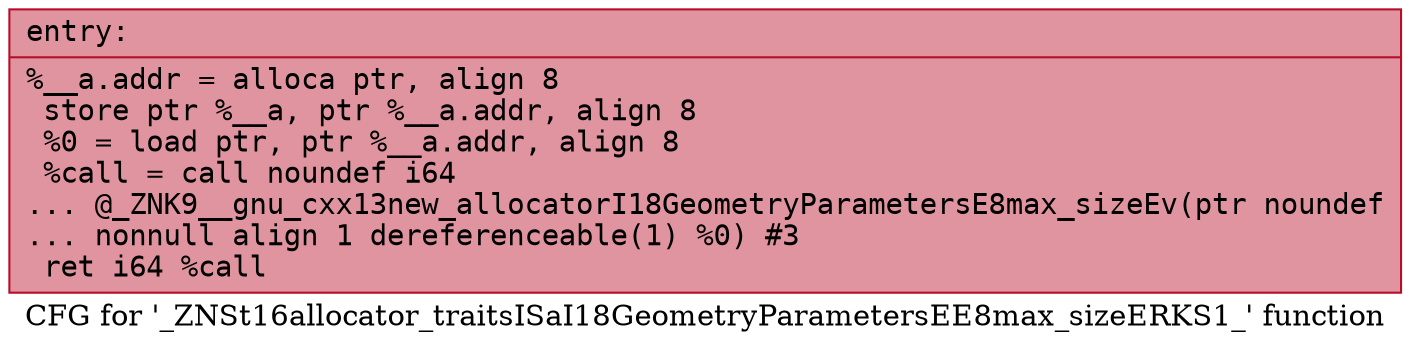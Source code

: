 digraph "CFG for '_ZNSt16allocator_traitsISaI18GeometryParametersEE8max_sizeERKS1_' function" {
	label="CFG for '_ZNSt16allocator_traitsISaI18GeometryParametersEE8max_sizeERKS1_' function";

	Node0x562c4e5c78e0 [shape=record,color="#b70d28ff", style=filled, fillcolor="#b70d2870" fontname="Courier",label="{entry:\l|  %__a.addr = alloca ptr, align 8\l  store ptr %__a, ptr %__a.addr, align 8\l  %0 = load ptr, ptr %__a.addr, align 8\l  %call = call noundef i64\l... @_ZNK9__gnu_cxx13new_allocatorI18GeometryParametersE8max_sizeEv(ptr noundef\l... nonnull align 1 dereferenceable(1) %0) #3\l  ret i64 %call\l}"];
}
